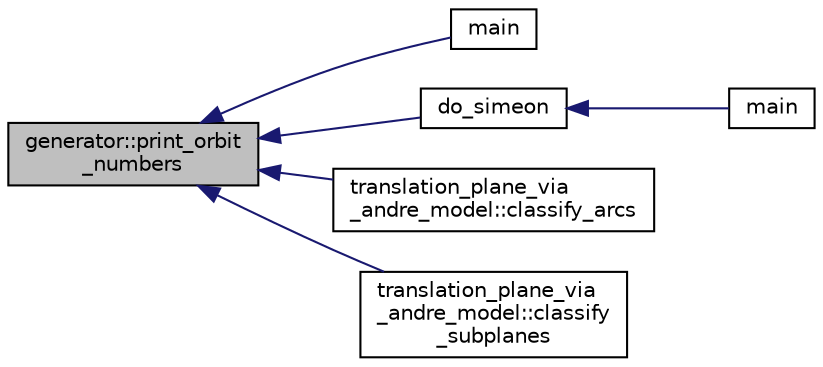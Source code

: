 digraph "generator::print_orbit_numbers"
{
  edge [fontname="Helvetica",fontsize="10",labelfontname="Helvetica",labelfontsize="10"];
  node [fontname="Helvetica",fontsize="10",shape=record];
  rankdir="LR";
  Node18470 [label="generator::print_orbit\l_numbers",height=0.2,width=0.4,color="black", fillcolor="grey75", style="filled", fontcolor="black"];
  Node18470 -> Node18471 [dir="back",color="midnightblue",fontsize="10",style="solid",fontname="Helvetica"];
  Node18471 [label="main",height=0.2,width=0.4,color="black", fillcolor="white", style="filled",URL="$d9/d5f/example__fano__plane_8_c.html#ae66f6b31b5ad750f1fe042a706a4e3d4"];
  Node18470 -> Node18472 [dir="back",color="midnightblue",fontsize="10",style="solid",fontname="Helvetica"];
  Node18472 [label="do_simeon",height=0.2,width=0.4,color="black", fillcolor="white", style="filled",URL="$d5/d13/simeon_8_c.html#a36cf3f9cb484fa44da7a7dfcbe9385d0"];
  Node18472 -> Node18473 [dir="back",color="midnightblue",fontsize="10",style="solid",fontname="Helvetica"];
  Node18473 [label="main",height=0.2,width=0.4,color="black", fillcolor="white", style="filled",URL="$d5/d13/simeon_8_c.html#ae66f6b31b5ad750f1fe042a706a4e3d4"];
  Node18470 -> Node18474 [dir="back",color="midnightblue",fontsize="10",style="solid",fontname="Helvetica"];
  Node18474 [label="translation_plane_via\l_andre_model::classify_arcs",height=0.2,width=0.4,color="black", fillcolor="white", style="filled",URL="$d1/dcc/classtranslation__plane__via__andre__model.html#ac8f002e812a8b152d41e806688601c5e"];
  Node18470 -> Node18475 [dir="back",color="midnightblue",fontsize="10",style="solid",fontname="Helvetica"];
  Node18475 [label="translation_plane_via\l_andre_model::classify\l_subplanes",height=0.2,width=0.4,color="black", fillcolor="white", style="filled",URL="$d1/dcc/classtranslation__plane__via__andre__model.html#a794fefa95f0a7f7b887133375988ee55"];
}
